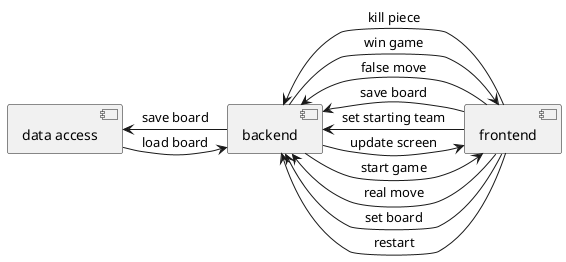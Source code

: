 @startuml

[backend] -> [frontend] : start game
[data access] <- [backend] : save board
[backend] -> [frontend] : update screen
[backend] -> [frontend] : win game
[frontend] -> [backend] : real move
[frontend] -> [backend] : save board
[frontend] -> [backend] : kill piece
[frontend] -> [backend] : set starting team
[frontend] -> [backend] : set board
[frontend] -> [backend] : restart
[frontend] -> [backend] : false move

[data access] -> [backend] : load board

@enduml